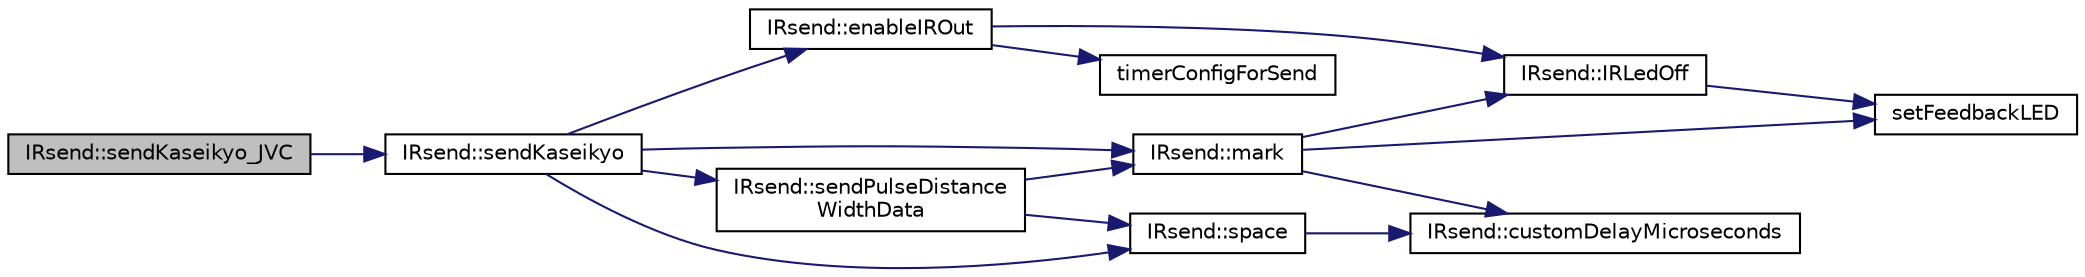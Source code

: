 digraph "IRsend::sendKaseikyo_JVC"
{
 // LATEX_PDF_SIZE
  edge [fontname="Helvetica",fontsize="10",labelfontname="Helvetica",labelfontsize="10"];
  node [fontname="Helvetica",fontsize="10",shape=record];
  rankdir="LR";
  Node1 [label="IRsend::sendKaseikyo_JVC",height=0.2,width=0.4,color="black", fillcolor="grey75", style="filled", fontcolor="black",tooltip=" "];
  Node1 -> Node2 [color="midnightblue",fontsize="10",style="solid",fontname="Helvetica"];
  Node2 [label="IRsend::sendKaseikyo",height=0.2,width=0.4,color="black", fillcolor="white", style="filled",URL="$group___decoder.html#ga4b61477c5bd7a32ec7d005d7bb88c610",tooltip=" "];
  Node2 -> Node3 [color="midnightblue",fontsize="10",style="solid",fontname="Helvetica"];
  Node3 [label="IRsend::enableIROut",height=0.2,width=0.4,color="black", fillcolor="white", style="filled",URL="$group___sending.html#ga42c04af63d252b320c017ffa2bfc90e5",tooltip=" "];
  Node3 -> Node4 [color="midnightblue",fontsize="10",style="solid",fontname="Helvetica"];
  Node4 [label="IRsend::IRLedOff",height=0.2,width=0.4,color="black", fillcolor="white", style="filled",URL="$group___sending.html#ga5242741b8da4fbfaae237eee2b279dd0",tooltip=" "];
  Node4 -> Node5 [color="midnightblue",fontsize="10",style="solid",fontname="Helvetica"];
  Node5 [label="setFeedbackLED",height=0.2,width=0.4,color="black", fillcolor="white", style="filled",URL="$group___feedback_l_e_d_functions.html#ga072624eeba964d8aa105822da00090ba",tooltip=" "];
  Node3 -> Node6 [color="midnightblue",fontsize="10",style="solid",fontname="Helvetica"];
  Node6 [label="timerConfigForSend",height=0.2,width=0.4,color="black", fillcolor="white", style="filled",URL="$group___timer.html#ga45d57d84d5fee327f67afde5f8649e6d",tooltip=" "];
  Node2 -> Node7 [color="midnightblue",fontsize="10",style="solid",fontname="Helvetica"];
  Node7 [label="IRsend::mark",height=0.2,width=0.4,color="black", fillcolor="white", style="filled",URL="$group___sending.html#ga7328943560a5f60f4e9e13d677716674",tooltip=" "];
  Node7 -> Node8 [color="midnightblue",fontsize="10",style="solid",fontname="Helvetica"];
  Node8 [label="IRsend::customDelayMicroseconds",height=0.2,width=0.4,color="black", fillcolor="white", style="filled",URL="$group___sending.html#ga78e52089f1ee53b3d080db7d8c25f798",tooltip=" "];
  Node7 -> Node4 [color="midnightblue",fontsize="10",style="solid",fontname="Helvetica"];
  Node7 -> Node5 [color="midnightblue",fontsize="10",style="solid",fontname="Helvetica"];
  Node2 -> Node9 [color="midnightblue",fontsize="10",style="solid",fontname="Helvetica"];
  Node9 [label="IRsend::sendPulseDistance\lWidthData",height=0.2,width=0.4,color="black", fillcolor="white", style="filled",URL="$group___sending.html#ga6904a411999a4c9f7306dba49851eb7b",tooltip=" "];
  Node9 -> Node7 [color="midnightblue",fontsize="10",style="solid",fontname="Helvetica"];
  Node9 -> Node10 [color="midnightblue",fontsize="10",style="solid",fontname="Helvetica"];
  Node10 [label="IRsend::space",height=0.2,width=0.4,color="black", fillcolor="white", style="filled",URL="$group___sending.html#ga6a653dc4b2f718ce16a2ae87abdc2527",tooltip=" "];
  Node10 -> Node8 [color="midnightblue",fontsize="10",style="solid",fontname="Helvetica"];
  Node2 -> Node10 [color="midnightblue",fontsize="10",style="solid",fontname="Helvetica"];
}
